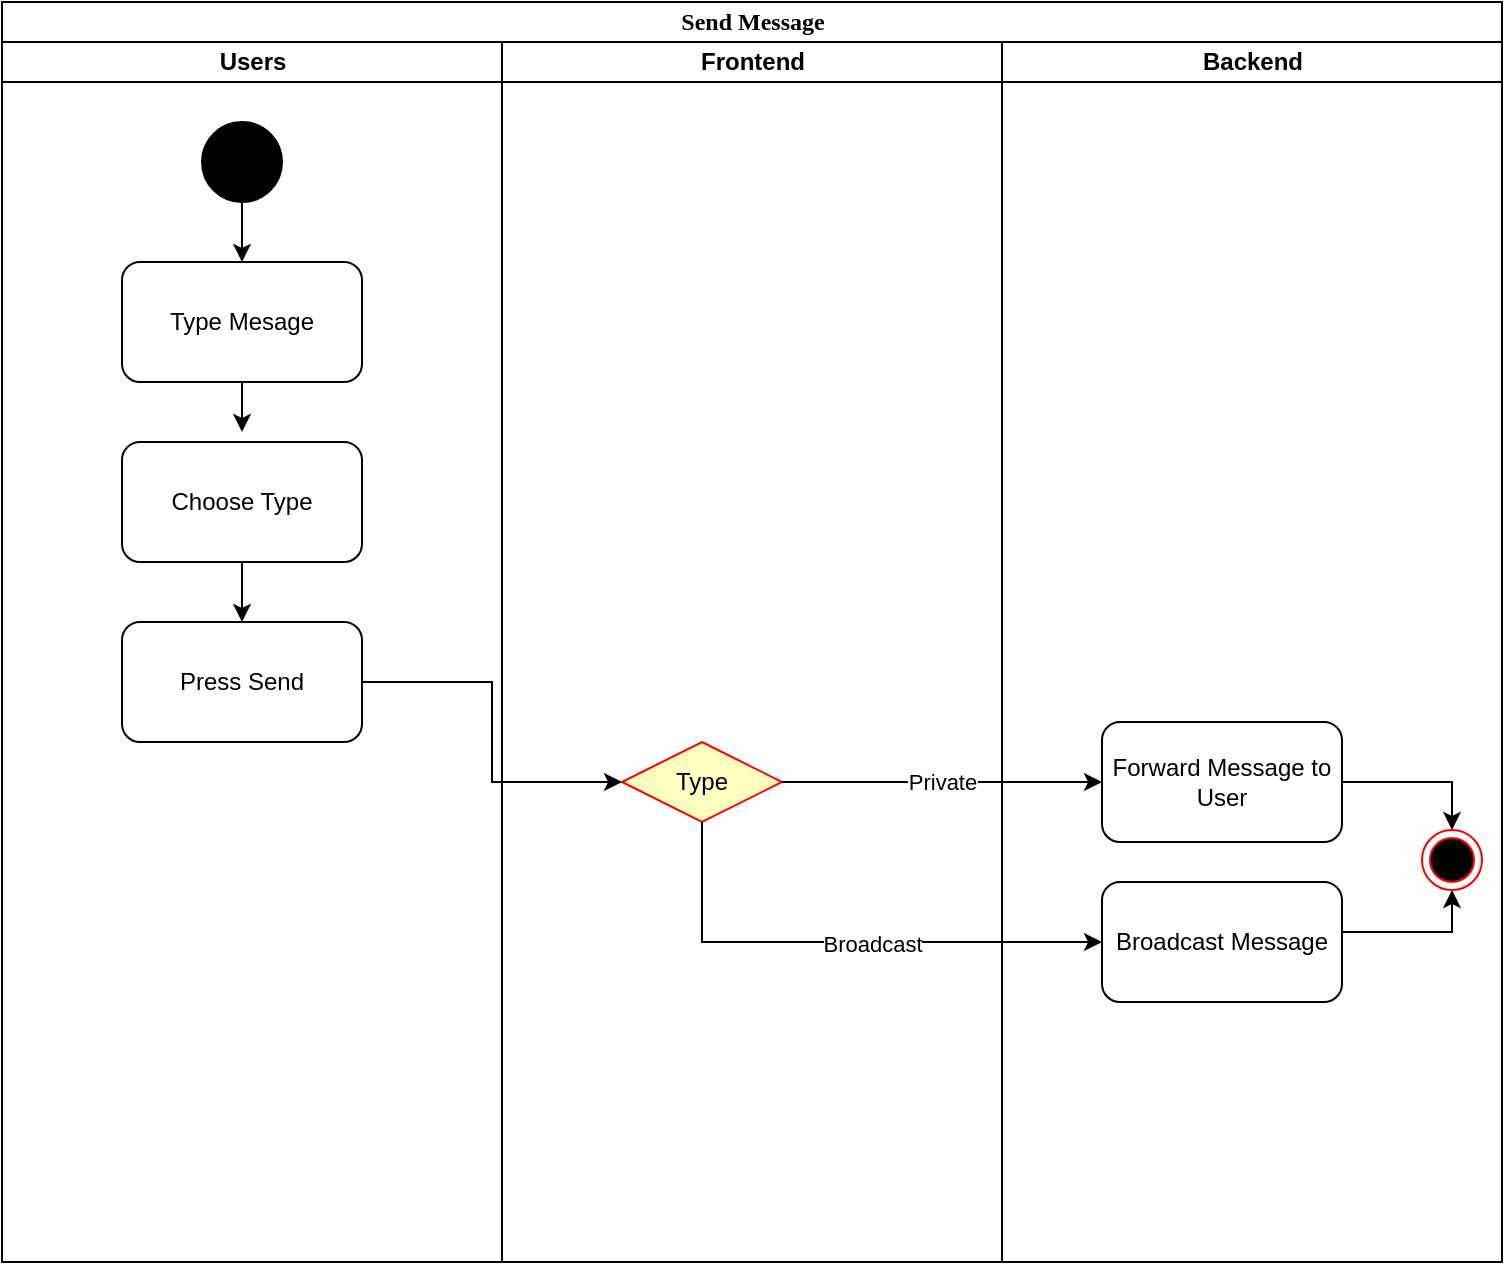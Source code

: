 <mxfile version="21.5.2" type="device" pages="2">
  <diagram name="Page-1" id="0783ab3e-0a74-02c8-0abd-f7b4e66b4bec">
    <mxGraphModel dx="1434" dy="786" grid="1" gridSize="10" guides="1" tooltips="1" connect="1" arrows="1" fold="1" page="1" pageScale="1" pageWidth="850" pageHeight="1100" background="none" math="0" shadow="0">
      <root>
        <mxCell id="0" />
        <mxCell id="1" parent="0" />
        <mxCell id="1c1d494c118603dd-1" value="Send Message" style="swimlane;html=1;childLayout=stackLayout;startSize=20;rounded=0;shadow=0;comic=0;labelBackgroundColor=none;strokeWidth=1;fontFamily=Verdana;fontSize=12;align=center;" parent="1" vertex="1">
          <mxGeometry x="190" y="30" width="750" height="630" as="geometry">
            <mxRectangle x="40" y="20" width="70" height="30" as="alternateBounds" />
          </mxGeometry>
        </mxCell>
        <mxCell id="1c1d494c118603dd-2" value="Users" style="swimlane;html=1;startSize=20;" parent="1c1d494c118603dd-1" vertex="1">
          <mxGeometry y="20" width="250" height="610" as="geometry">
            <mxRectangle y="20" width="40" height="970" as="alternateBounds" />
          </mxGeometry>
        </mxCell>
        <mxCell id="oAs5PXoXLc2E1MsddGI4-4" style="edgeStyle=orthogonalEdgeStyle;rounded=0;orthogonalLoop=1;jettySize=auto;html=1;startArrow=none;startFill=0;endArrow=classic;endFill=1;" parent="1c1d494c118603dd-2" source="60571a20871a0731-4" edge="1">
          <mxGeometry relative="1" as="geometry">
            <mxPoint x="120" y="110" as="targetPoint" />
          </mxGeometry>
        </mxCell>
        <mxCell id="60571a20871a0731-4" value="" style="ellipse;whiteSpace=wrap;html=1;rounded=0;shadow=0;comic=0;labelBackgroundColor=none;strokeWidth=1;fillColor=#000000;fontFamily=Verdana;fontSize=12;align=center;" parent="1c1d494c118603dd-2" vertex="1">
          <mxGeometry x="100" y="40" width="40" height="40" as="geometry" />
        </mxCell>
        <mxCell id="oAs5PXoXLc2E1MsddGI4-17" style="edgeStyle=orthogonalEdgeStyle;rounded=0;orthogonalLoop=1;jettySize=auto;html=1;exitX=0.5;exitY=1;exitDx=0;exitDy=0;entryX=0.5;entryY=0;entryDx=0;entryDy=0;startArrow=none;startFill=0;endArrow=classic;endFill=1;" parent="1c1d494c118603dd-2" source="-n1WuIuX-QG4b-iMjLdr-1" edge="1">
          <mxGeometry relative="1" as="geometry">
            <mxPoint x="120" y="180" as="sourcePoint" />
            <mxPoint x="120" y="195" as="targetPoint" />
          </mxGeometry>
        </mxCell>
        <mxCell id="-n1WuIuX-QG4b-iMjLdr-1" value="Type Mesage" style="rounded=1;whiteSpace=wrap;html=1;" parent="1c1d494c118603dd-2" vertex="1">
          <mxGeometry x="60" y="110" width="120" height="60" as="geometry" />
        </mxCell>
        <mxCell id="-n1WuIuX-QG4b-iMjLdr-33" style="edgeStyle=orthogonalEdgeStyle;rounded=0;orthogonalLoop=1;jettySize=auto;html=1;exitX=0.5;exitY=1;exitDx=0;exitDy=0;entryX=0.5;entryY=0;entryDx=0;entryDy=0;" parent="1c1d494c118603dd-2" source="-n1WuIuX-QG4b-iMjLdr-31" target="-n1WuIuX-QG4b-iMjLdr-32" edge="1">
          <mxGeometry relative="1" as="geometry" />
        </mxCell>
        <mxCell id="-n1WuIuX-QG4b-iMjLdr-31" value="Choose Type" style="rounded=1;whiteSpace=wrap;html=1;" parent="1c1d494c118603dd-2" vertex="1">
          <mxGeometry x="60" y="200" width="120" height="60" as="geometry" />
        </mxCell>
        <mxCell id="-n1WuIuX-QG4b-iMjLdr-32" value="Press Send" style="rounded=1;whiteSpace=wrap;html=1;" parent="1c1d494c118603dd-2" vertex="1">
          <mxGeometry x="60" y="290" width="120" height="60" as="geometry" />
        </mxCell>
        <mxCell id="-n1WuIuX-QG4b-iMjLdr-35" value="Frontend" style="swimlane;html=1;startSize=20;" parent="1c1d494c118603dd-1" vertex="1">
          <mxGeometry x="250" y="20" width="250" height="610" as="geometry">
            <mxRectangle y="20" width="40" height="970" as="alternateBounds" />
          </mxGeometry>
        </mxCell>
        <mxCell id="oAs5PXoXLc2E1MsddGI4-18" value="Type" style="rhombus;whiteSpace=wrap;html=1;fillColor=#ffffc0;strokeColor=#ff0000;" parent="-n1WuIuX-QG4b-iMjLdr-35" vertex="1">
          <mxGeometry x="60" y="350" width="80" height="40" as="geometry" />
        </mxCell>
        <mxCell id="1c1d494c118603dd-3" value="Backend" style="swimlane;html=1;startSize=20;" parent="1c1d494c118603dd-1" vertex="1">
          <mxGeometry x="500" y="20" width="250" height="610" as="geometry">
            <mxRectangle x="250" y="20" width="40" height="610" as="alternateBounds" />
          </mxGeometry>
        </mxCell>
        <mxCell id="oAs5PXoXLc2E1MsddGI4-33" style="edgeStyle=orthogonalEdgeStyle;rounded=0;orthogonalLoop=1;jettySize=auto;html=1;entryX=0.5;entryY=1;entryDx=0;entryDy=0;startArrow=none;startFill=0;endArrow=classic;endFill=1;exitX=1;exitY=0.5;exitDx=0;exitDy=0;" parent="1c1d494c118603dd-3" source="-n1WuIuX-QG4b-iMjLdr-40" target="oAs5PXoXLc2E1MsddGI4-24" edge="1">
          <mxGeometry relative="1" as="geometry">
            <Array as="points">
              <mxPoint x="170" y="445" />
              <mxPoint x="225" y="445" />
            </Array>
            <mxPoint x="180" y="445" as="sourcePoint" />
          </mxGeometry>
        </mxCell>
        <mxCell id="oAs5PXoXLc2E1MsddGI4-32" style="edgeStyle=orthogonalEdgeStyle;rounded=0;orthogonalLoop=1;jettySize=auto;html=1;entryX=0.5;entryY=0;entryDx=0;entryDy=0;startArrow=none;startFill=0;endArrow=classic;endFill=1;exitX=1;exitY=0.5;exitDx=0;exitDy=0;" parent="1c1d494c118603dd-3" source="-n1WuIuX-QG4b-iMjLdr-39" target="oAs5PXoXLc2E1MsddGI4-24" edge="1">
          <mxGeometry relative="1" as="geometry">
            <mxPoint x="180" y="370" as="sourcePoint" />
          </mxGeometry>
        </mxCell>
        <mxCell id="oAs5PXoXLc2E1MsddGI4-24" value="" style="ellipse;html=1;shape=endState;fillColor=#000000;strokeColor=#ff0000;" parent="1c1d494c118603dd-3" vertex="1">
          <mxGeometry x="210" y="394" width="30" height="30" as="geometry" />
        </mxCell>
        <mxCell id="-n1WuIuX-QG4b-iMjLdr-39" value="Forward Message to User" style="rounded=1;whiteSpace=wrap;html=1;" parent="1c1d494c118603dd-3" vertex="1">
          <mxGeometry x="50" y="340" width="120" height="60" as="geometry" />
        </mxCell>
        <mxCell id="-n1WuIuX-QG4b-iMjLdr-40" value="Broadcast Message" style="rounded=1;whiteSpace=wrap;html=1;" parent="1c1d494c118603dd-3" vertex="1">
          <mxGeometry x="50" y="420" width="120" height="60" as="geometry" />
        </mxCell>
        <mxCell id="oAs5PXoXLc2E1MsddGI4-30" value="Private" style="edgeStyle=orthogonalEdgeStyle;rounded=0;orthogonalLoop=1;jettySize=auto;html=1;entryX=0;entryY=0.5;entryDx=0;entryDy=0;startArrow=none;startFill=0;endArrow=classic;endFill=1;" parent="1c1d494c118603dd-1" source="oAs5PXoXLc2E1MsddGI4-18" target="-n1WuIuX-QG4b-iMjLdr-39" edge="1">
          <mxGeometry relative="1" as="geometry">
            <mxPoint x="540" y="390" as="targetPoint" />
          </mxGeometry>
        </mxCell>
        <mxCell id="-n1WuIuX-QG4b-iMjLdr-36" style="edgeStyle=orthogonalEdgeStyle;rounded=0;orthogonalLoop=1;jettySize=auto;html=1;exitX=0.5;exitY=1;exitDx=0;exitDy=0;entryX=0;entryY=0.5;entryDx=0;entryDy=0;" parent="1c1d494c118603dd-1" source="oAs5PXoXLc2E1MsddGI4-18" target="-n1WuIuX-QG4b-iMjLdr-40" edge="1">
          <mxGeometry relative="1" as="geometry">
            <mxPoint x="540" y="465" as="targetPoint" />
          </mxGeometry>
        </mxCell>
        <mxCell id="-n1WuIuX-QG4b-iMjLdr-37" value="Broadcast" style="edgeLabel;html=1;align=center;verticalAlign=middle;resizable=0;points=[];" parent="-n1WuIuX-QG4b-iMjLdr-36" vertex="1" connectable="0">
          <mxGeometry x="0.11" y="-1" relative="1" as="geometry">
            <mxPoint as="offset" />
          </mxGeometry>
        </mxCell>
        <mxCell id="oAs5PXoXLc2E1MsddGI4-21" style="edgeStyle=orthogonalEdgeStyle;rounded=0;orthogonalLoop=1;jettySize=auto;html=1;startArrow=none;startFill=0;endArrow=classic;endFill=1;" parent="1c1d494c118603dd-1" source="-n1WuIuX-QG4b-iMjLdr-32" target="oAs5PXoXLc2E1MsddGI4-18" edge="1">
          <mxGeometry relative="1" as="geometry">
            <mxPoint x="120" y="350" as="sourcePoint" />
          </mxGeometry>
        </mxCell>
      </root>
    </mxGraphModel>
  </diagram>
  <diagram id="bwO8OHaiH8qeLq7h-4qP" name="Seite-2">
    <mxGraphModel dx="1038" dy="489" grid="1" gridSize="10" guides="1" tooltips="1" connect="1" arrows="1" fold="1" page="1" pageScale="1" pageWidth="827" pageHeight="1169" math="0" shadow="0">
      <root>
        <mxCell id="0" />
        <mxCell id="1" parent="0" />
      </root>
    </mxGraphModel>
  </diagram>
</mxfile>
